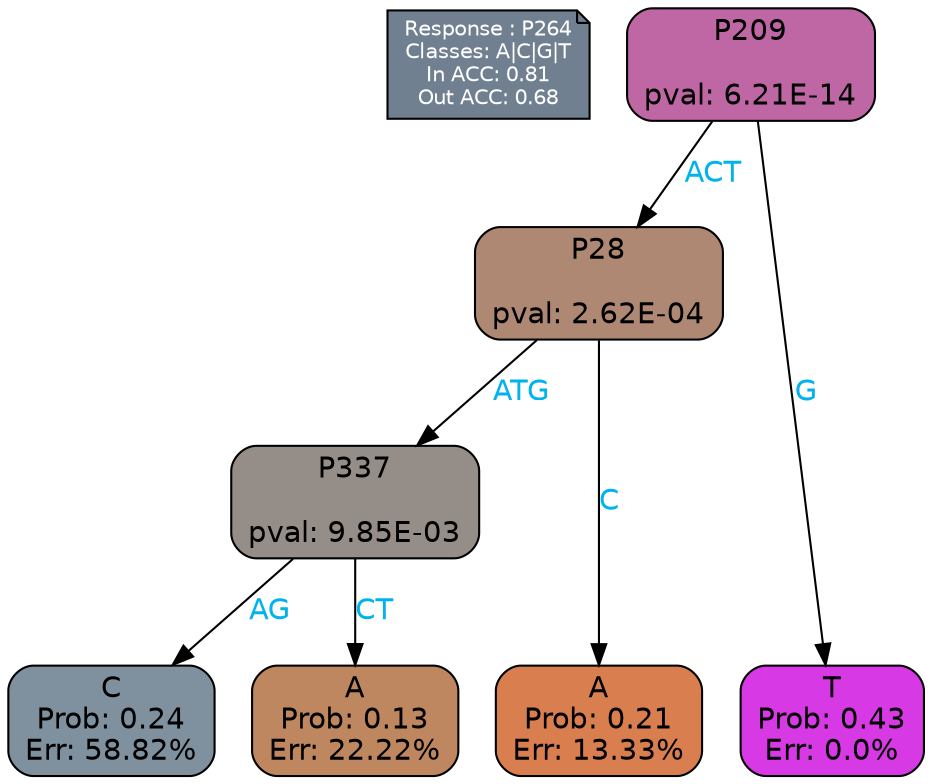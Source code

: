 digraph Tree {
node [shape=box, style="filled, rounded", color="black", fontname=helvetica] ;
graph [ranksep=equally, splines=polylines, bgcolor=transparent, dpi=600] ;
edge [fontname=helvetica] ;
LEGEND [label="Response : P264
Classes: A|C|G|T
In ACC: 0.81
Out ACC: 0.68
",shape=note,align=left,style=filled,fillcolor="slategray",fontcolor="white",fontsize=10];1 [label="P209

pval: 6.21E-14", fillcolor="#bf66a4"] ;
2 [label="P28

pval: 2.62E-04", fillcolor="#ae8873"] ;
3 [label="P337

pval: 9.85E-03", fillcolor="#958d88"] ;
4 [label="C
Prob: 0.24
Err: 58.82%", fillcolor="#7f919e"] ;
5 [label="A
Prob: 0.13
Err: 22.22%", fillcolor="#be875f"] ;
6 [label="A
Prob: 0.21
Err: 13.33%", fillcolor="#d87e4f"] ;
7 [label="T
Prob: 0.43
Err: 0.0%", fillcolor="#d739e5"] ;
1 -> 2 [label="ACT",fontcolor=deepskyblue2] ;
1 -> 7 [label="G",fontcolor=deepskyblue2] ;
2 -> 3 [label="ATG",fontcolor=deepskyblue2] ;
2 -> 6 [label="C",fontcolor=deepskyblue2] ;
3 -> 4 [label="AG",fontcolor=deepskyblue2] ;
3 -> 5 [label="CT",fontcolor=deepskyblue2] ;
{rank = same; 4;5;6;7;}{rank = same; LEGEND;1;}}